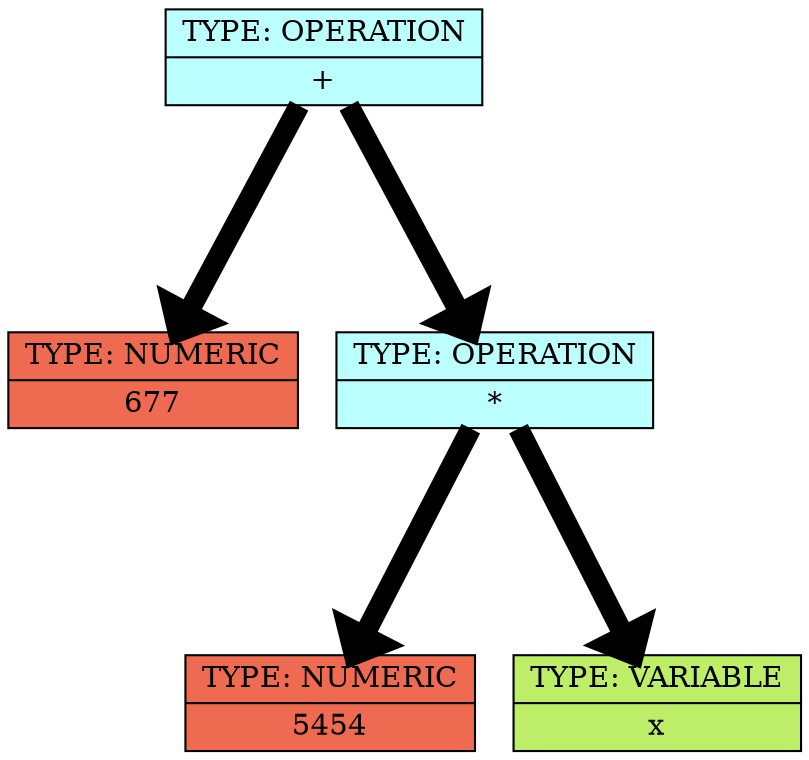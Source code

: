 digraph structs {    
rankdir = TB;        
graph [dpi = 200];   
ranksep = 1.5;       
edge[penwidth = 10]; 
cell0 [style = filled, color = black, shape=record, 
fillcolor = paleturquoise1, label = " { <ptr> TYPE: OPERATION | +} " ];                         
cell1 [style = filled, color = black, shape=record, 
fillcolor = coral2, label = " { <ptr> TYPE: NUMERIC | 677} " ];                         
cell2 [style = filled, color = black, shape=record, 
fillcolor = paleturquoise1, label = " { <ptr> TYPE: OPERATION | *} " ];                         
cell3 [style = filled, color = black, shape=record, 
fillcolor = coral2, label = " { <ptr> TYPE: NUMERIC | 5454} " ];                         
cell4 [style = filled, color = black, shape=record, 
fillcolor = darkolivegreen2, label = " { <ptr> TYPE: VARIABLE | x} " ];                         
cell0 -> cell1;
cell0 -> cell2;
cell2 -> cell3;
cell2 -> cell4;
}
